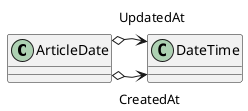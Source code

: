 @startuml
class ArticleDate {
}
ArticleDate o-> "CreatedAt" DateTime
ArticleDate o-> "UpdatedAt" DateTime
@enduml
